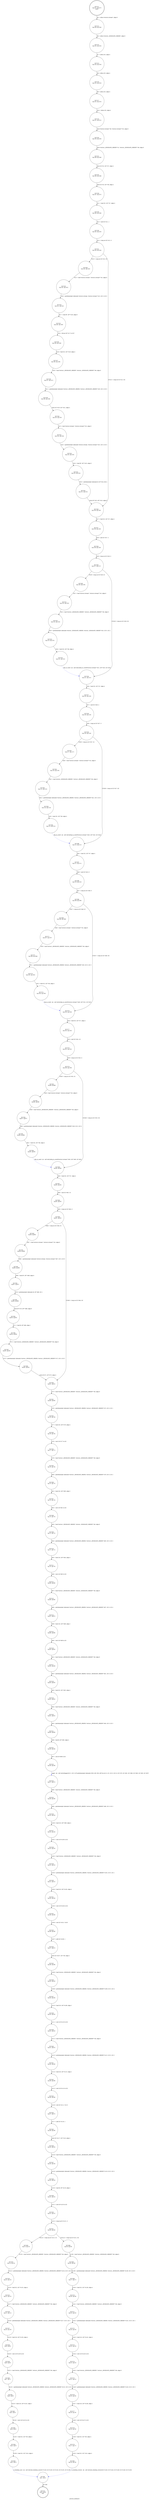digraph process_desksave {
label="process_desksave"
37310 [label="N37310\n(rp:0, ep:0)\nexit", shape="doublecircle"]
37311 [label="N37311\n(rp:157, ep:157)\nentry", shape="doublecircle"]
37311 -> 37313 [label="%5 = alloca %struct.stream*, align 8"]
37313 [label="N37313\n(rp:156, ep:156)", shape="circle"]
37313 -> 37314 [label="%6 = alloca %struct._DESKSAVE_ORDER*, align 8"]
37314 [label="N37314\n(rp:155, ep:155)", shape="circle"]
37314 -> 37315 [label="%7 = alloca i32, align 4"]
37315 [label="N37315\n(rp:154, ep:154)", shape="circle"]
37315 -> 37316 [label="%8 = alloca i32, align 4"]
37316 [label="N37316\n(rp:153, ep:153)", shape="circle"]
37316 -> 37317 [label="%9 = alloca i32, align 4"]
37317 [label="N37317\n(rp:152, ep:152)", shape="circle"]
37317 -> 37318 [label="%10 = alloca i32, align 4"]
37318 [label="N37318\n(rp:151, ep:151)", shape="circle"]
37318 -> 37320 [label="store %struct.stream* %0, %struct.stream** %5, align 8"]
37320 [label="N37320\n(rp:150, ep:150)", shape="circle"]
37320 -> 37322 [label="store %struct._DESKSAVE_ORDER* %1, %struct._DESKSAVE_ORDER** %6, align 8"]
37322 [label="N37322\n(rp:149, ep:149)", shape="circle"]
37322 -> 37324 [label="store i32 %2, i32* %7, align 4"]
37324 [label="N37324\n(rp:148, ep:148)", shape="circle"]
37324 -> 37328 [label="store i32 %3, i32* %8, align 4"]
37328 [label="N37328\n(rp:147, ep:147)", shape="circle"]
37328 -> 37329 [label="%11 = load i32, i32* %7, align 4"]
37329 [label="N37329\n(rp:146, ep:146)", shape="circle"]
37329 -> 37330 [label="%12 = and i32 %11, 1"]
37330 [label="N37330\n(rp:145, ep:145)", shape="circle"]
37330 -> 37331 [label="%13 = icmp ne i32 %12, 0"]
37331 [label="N37331\n(rp:144, ep:144)", shape="circle"]
37331 -> 37483 [label="[%13 = icmp ne i32 %12, 0]"]
37331 -> 37346 [label="[!(%13 = icmp ne i32 %12, 0)]"]
37333 [label="N37333\n(rp:142, ep:142)", shape="circle"]
37333 -> 37334 [label="%16 = getelementptr inbounds %struct.stream, %struct.stream* %15, i32 0, i32 0"]
37334 [label="N37334\n(rp:141, ep:141)", shape="circle"]
37334 -> 37335 [label="%17 = load i8*, i8** %16, align 8"]
37335 [label="N37335\n(rp:140, ep:140)", shape="circle"]
37335 -> 37336 [label="%18 = bitcast i8* %17 to i32*"]
37336 [label="N37336\n(rp:139, ep:139)", shape="circle"]
37336 -> 37337 [label="%19 = load i32, i32* %18, align 4"]
37337 [label="N37337\n(rp:138, ep:138)", shape="circle"]
37337 -> 37338 [label="%20 = load %struct._DESKSAVE_ORDER*, %struct._DESKSAVE_ORDER** %6, align 8"]
37338 [label="N37338\n(rp:137, ep:137)", shape="circle"]
37338 -> 37339 [label="%21 = getelementptr inbounds %struct._DESKSAVE_ORDER, %struct._DESKSAVE_ORDER* %20, i32 0, i32 0"]
37339 [label="N37339\n(rp:136, ep:136)", shape="circle"]
37339 -> 37340 [label="store i32 %19, i32* %21, align 4"]
37340 [label="N37340\n(rp:135, ep:135)", shape="circle"]
37340 -> 37341 [label="%22 = load %struct.stream*, %struct.stream** %5, align 8"]
37341 [label="N37341\n(rp:134, ep:134)", shape="circle"]
37341 -> 37342 [label="%23 = getelementptr inbounds %struct.stream, %struct.stream* %22, i32 0, i32 0"]
37342 [label="N37342\n(rp:133, ep:133)", shape="circle"]
37342 -> 37343 [label="%24 = load i8*, i8** %23, align 8"]
37343 [label="N37343\n(rp:132, ep:132)", shape="circle"]
37343 -> 37344 [label="%25 = getelementptr inbounds i8, i8* %24, i64 4"]
37344 [label="N37344\n(rp:131, ep:131)", shape="circle"]
37344 -> 37346 [label="store i8* %25, i8** %23, align 8"]
37346 [label="N37346\n(rp:130, ep:130)", shape="circle"]
37346 -> 37347 [label="%27 = load i32, i32* %7, align 4"]
37347 [label="N37347\n(rp:129, ep:129)", shape="circle"]
37347 -> 37348 [label="%28 = and i32 %27, 2"]
37348 [label="N37348\n(rp:128, ep:128)", shape="circle"]
37348 -> 37349 [label="%29 = icmp ne i32 %28, 0"]
37349 [label="N37349\n(rp:127, ep:127)", shape="circle"]
37349 -> 37485 [label="[%29 = icmp ne i32 %28, 0]"]
37349 -> 37356 [label="[!(%29 = icmp ne i32 %28, 0)]"]
37351 [label="N37351\n(rp:125, ep:125)", shape="circle"]
37351 -> 37352 [label="%32 = load %struct._DESKSAVE_ORDER*, %struct._DESKSAVE_ORDER** %6, align 8"]
37352 [label="N37352\n(rp:124, ep:124)", shape="circle"]
37352 -> 37353 [label="%33 = getelementptr inbounds %struct._DESKSAVE_ORDER, %struct._DESKSAVE_ORDER* %32, i32 0, i32 1"]
37353 [label="N37353\n(rp:123, ep:123)", shape="circle"]
37353 -> 37354 [label="%34 = load i32, i32* %8, align 4"]
37354 [label="N37354\n(rp:122, ep:122)", shape="circle"]
37354 -> 37356 [label="rdp_in_coord --@-- call void @rdp_in_coord(%struct.stream* %31, i16* %33, i32 %34)", style="dashed", color="blue"]
37356 [label="N37356\n(rp:121, ep:121)", shape="circle"]
37356 -> 37357 [label="%36 = load i32, i32* %7, align 4"]
37357 [label="N37357\n(rp:120, ep:120)", shape="circle"]
37357 -> 37358 [label="%37 = and i32 %36, 4"]
37358 [label="N37358\n(rp:119, ep:119)", shape="circle"]
37358 -> 37359 [label="%38 = icmp ne i32 %37, 0"]
37359 [label="N37359\n(rp:118, ep:118)", shape="circle"]
37359 -> 37487 [label="[%38 = icmp ne i32 %37, 0]"]
37359 -> 37366 [label="[!(%38 = icmp ne i32 %37, 0)]"]
37361 [label="N37361\n(rp:116, ep:116)", shape="circle"]
37361 -> 37362 [label="%41 = load %struct._DESKSAVE_ORDER*, %struct._DESKSAVE_ORDER** %6, align 8"]
37362 [label="N37362\n(rp:115, ep:115)", shape="circle"]
37362 -> 37363 [label="%42 = getelementptr inbounds %struct._DESKSAVE_ORDER, %struct._DESKSAVE_ORDER* %41, i32 0, i32 2"]
37363 [label="N37363\n(rp:114, ep:114)", shape="circle"]
37363 -> 37364 [label="%43 = load i32, i32* %8, align 4"]
37364 [label="N37364\n(rp:113, ep:113)", shape="circle"]
37364 -> 37366 [label="rdp_in_coord --@-- call void @rdp_in_coord(%struct.stream* %40, i16* %42, i32 %43)", style="dashed", color="blue"]
37366 [label="N37366\n(rp:112, ep:112)", shape="circle"]
37366 -> 37367 [label="%45 = load i32, i32* %7, align 4"]
37367 [label="N37367\n(rp:111, ep:111)", shape="circle"]
37367 -> 37368 [label="%46 = and i32 %45, 8"]
37368 [label="N37368\n(rp:110, ep:110)", shape="circle"]
37368 -> 37369 [label="%47 = icmp ne i32 %46, 0"]
37369 [label="N37369\n(rp:109, ep:109)", shape="circle"]
37369 -> 37489 [label="[%47 = icmp ne i32 %46, 0]"]
37369 -> 37376 [label="[!(%47 = icmp ne i32 %46, 0)]"]
37371 [label="N37371\n(rp:107, ep:107)", shape="circle"]
37371 -> 37372 [label="%50 = load %struct._DESKSAVE_ORDER*, %struct._DESKSAVE_ORDER** %6, align 8"]
37372 [label="N37372\n(rp:106, ep:106)", shape="circle"]
37372 -> 37373 [label="%51 = getelementptr inbounds %struct._DESKSAVE_ORDER, %struct._DESKSAVE_ORDER* %50, i32 0, i32 3"]
37373 [label="N37373\n(rp:105, ep:105)", shape="circle"]
37373 -> 37374 [label="%52 = load i32, i32* %8, align 4"]
37374 [label="N37374\n(rp:104, ep:104)", shape="circle"]
37374 -> 37376 [label="rdp_in_coord --@-- call void @rdp_in_coord(%struct.stream* %49, i16* %51, i32 %52)", style="dashed", color="blue"]
37376 [label="N37376\n(rp:103, ep:103)", shape="circle"]
37376 -> 37377 [label="%54 = load i32, i32* %7, align 4"]
37377 [label="N37377\n(rp:102, ep:102)", shape="circle"]
37377 -> 37378 [label="%55 = and i32 %54, 16"]
37378 [label="N37378\n(rp:101, ep:101)", shape="circle"]
37378 -> 37379 [label="%56 = icmp ne i32 %55, 0"]
37379 [label="N37379\n(rp:100, ep:100)", shape="circle"]
37379 -> 37491 [label="[%56 = icmp ne i32 %55, 0]"]
37379 -> 37386 [label="[!(%56 = icmp ne i32 %55, 0)]"]
37381 [label="N37381\n(rp:98, ep:98)", shape="circle"]
37381 -> 37382 [label="%59 = load %struct._DESKSAVE_ORDER*, %struct._DESKSAVE_ORDER** %6, align 8"]
37382 [label="N37382\n(rp:97, ep:97)", shape="circle"]
37382 -> 37383 [label="%60 = getelementptr inbounds %struct._DESKSAVE_ORDER, %struct._DESKSAVE_ORDER* %59, i32 0, i32 4"]
37383 [label="N37383\n(rp:96, ep:96)", shape="circle"]
37383 -> 37384 [label="%61 = load i32, i32* %8, align 4"]
37384 [label="N37384\n(rp:95, ep:95)", shape="circle"]
37384 -> 37386 [label="rdp_in_coord --@-- call void @rdp_in_coord(%struct.stream* %58, i16* %60, i32 %61)", style="dashed", color="blue"]
37386 [label="N37386\n(rp:94, ep:94)", shape="circle"]
37386 -> 37387 [label="%63 = load i32, i32* %7, align 4"]
37387 [label="N37387\n(rp:93, ep:93)", shape="circle"]
37387 -> 37388 [label="%64 = and i32 %63, 32"]
37388 [label="N37388\n(rp:92, ep:92)", shape="circle"]
37388 -> 37389 [label="%65 = icmp ne i32 %64, 0"]
37389 [label="N37389\n(rp:91, ep:91)", shape="circle"]
37389 -> 37493 [label="[%65 = icmp ne i32 %64, 0]"]
37389 -> 37400 [label="[!(%65 = icmp ne i32 %64, 0)]"]
37391 [label="N37391\n(rp:89, ep:89)", shape="circle"]
37391 -> 37392 [label="%68 = getelementptr inbounds %struct.stream, %struct.stream* %67, i32 0, i32 0"]
37392 [label="N37392\n(rp:88, ep:88)", shape="circle"]
37392 -> 37393 [label="%69 = load i8*, i8** %68, align 8"]
37393 [label="N37393\n(rp:87, ep:87)", shape="circle"]
37393 -> 37394 [label="%70 = getelementptr inbounds i8, i8* %69, i32 1"]
37394 [label="N37394\n(rp:86, ep:86)", shape="circle"]
37394 -> 37395 [label="store i8* %70, i8** %68, align 8"]
37395 [label="N37395\n(rp:85, ep:85)", shape="circle"]
37395 -> 37396 [label="%71 = load i8, i8* %69, align 1"]
37396 [label="N37396\n(rp:84, ep:84)", shape="circle"]
37396 -> 37397 [label="%72 = load %struct._DESKSAVE_ORDER*, %struct._DESKSAVE_ORDER** %6, align 8"]
37397 [label="N37397\n(rp:83, ep:83)", shape="circle"]
37397 -> 37398 [label="%73 = getelementptr inbounds %struct._DESKSAVE_ORDER, %struct._DESKSAVE_ORDER* %72, i32 0, i32 5"]
37398 [label="N37398\n(rp:82, ep:82)", shape="circle"]
37398 -> 37400 [label="store i8 %71, i8* %73, align 4"]
37400 [label="N37400\n(rp:81, ep:81)", shape="circle"]
37400 -> 37401 [label="%75 = load %struct._DESKSAVE_ORDER*, %struct._DESKSAVE_ORDER** %6, align 8"]
37401 [label="N37401\n(rp:80, ep:80)", shape="circle"]
37401 -> 37402 [label="%76 = getelementptr inbounds %struct._DESKSAVE_ORDER, %struct._DESKSAVE_ORDER* %75, i32 0, i32 1"]
37402 [label="N37402\n(rp:79, ep:79)", shape="circle"]
37402 -> 37403 [label="%77 = load i16, i16* %76, align 4"]
37403 [label="N37403\n(rp:78, ep:78)", shape="circle"]
37403 -> 37404 [label="%78 = sext i16 %77 to i32"]
37404 [label="N37404\n(rp:77, ep:77)", shape="circle"]
37404 -> 37405 [label="%79 = load %struct._DESKSAVE_ORDER*, %struct._DESKSAVE_ORDER** %6, align 8"]
37405 [label="N37405\n(rp:76, ep:76)", shape="circle"]
37405 -> 37406 [label="%80 = getelementptr inbounds %struct._DESKSAVE_ORDER, %struct._DESKSAVE_ORDER* %79, i32 0, i32 2"]
37406 [label="N37406\n(rp:75, ep:75)", shape="circle"]
37406 -> 37407 [label="%81 = load i16, i16* %80, align 2"]
37407 [label="N37407\n(rp:74, ep:74)", shape="circle"]
37407 -> 37408 [label="%82 = sext i16 %81 to i32"]
37408 [label="N37408\n(rp:73, ep:73)", shape="circle"]
37408 -> 37409 [label="%83 = load %struct._DESKSAVE_ORDER*, %struct._DESKSAVE_ORDER** %6, align 8"]
37409 [label="N37409\n(rp:72, ep:72)", shape="circle"]
37409 -> 37410 [label="%84 = getelementptr inbounds %struct._DESKSAVE_ORDER, %struct._DESKSAVE_ORDER* %83, i32 0, i32 3"]
37410 [label="N37410\n(rp:71, ep:71)", shape="circle"]
37410 -> 37411 [label="%85 = load i16, i16* %84, align 4"]
37411 [label="N37411\n(rp:70, ep:70)", shape="circle"]
37411 -> 37412 [label="%86 = sext i16 %85 to i32"]
37412 [label="N37412\n(rp:69, ep:69)", shape="circle"]
37412 -> 37413 [label="%87 = load %struct._DESKSAVE_ORDER*, %struct._DESKSAVE_ORDER** %6, align 8"]
37413 [label="N37413\n(rp:68, ep:68)", shape="circle"]
37413 -> 37414 [label="%88 = getelementptr inbounds %struct._DESKSAVE_ORDER, %struct._DESKSAVE_ORDER* %87, i32 0, i32 4"]
37414 [label="N37414\n(rp:67, ep:67)", shape="circle"]
37414 -> 37415 [label="%89 = load i16, i16* %88, align 2"]
37415 [label="N37415\n(rp:66, ep:66)", shape="circle"]
37415 -> 37416 [label="%90 = sext i16 %89 to i32"]
37416 [label="N37416\n(rp:65, ep:65)", shape="circle"]
37416 -> 37417 [label="%91 = load %struct._DESKSAVE_ORDER*, %struct._DESKSAVE_ORDER** %6, align 8"]
37417 [label="N37417\n(rp:64, ep:64)", shape="circle"]
37417 -> 37418 [label="%92 = getelementptr inbounds %struct._DESKSAVE_ORDER, %struct._DESKSAVE_ORDER* %91, i32 0, i32 0"]
37418 [label="N37418\n(rp:63, ep:63)", shape="circle"]
37418 -> 37419 [label="%93 = load i32, i32* %92, align 4"]
37419 [label="N37419\n(rp:62, ep:62)", shape="circle"]
37419 -> 37420 [label="%94 = load %struct._DESKSAVE_ORDER*, %struct._DESKSAVE_ORDER** %6, align 8"]
37420 [label="N37420\n(rp:61, ep:61)", shape="circle"]
37420 -> 37421 [label="%95 = getelementptr inbounds %struct._DESKSAVE_ORDER, %struct._DESKSAVE_ORDER* %94, i32 0, i32 5"]
37421 [label="N37421\n(rp:60, ep:60)", shape="circle"]
37421 -> 37422 [label="%96 = load i8, i8* %95, align 4"]
37422 [label="N37422\n(rp:59, ep:59)", shape="circle"]
37422 -> 37423 [label="%97 = zext i8 %96 to i32"]
37423 [label="N37423\n(rp:58, ep:58)", shape="circle"]
37423 -> 37424 [label="logger --@-- call void @logger(i32 5, i32 0, i8* getelementptr inbounds ([58 x i8], [58 x i8]* @.str.21.122, i32 0, i32 0), i32 %78, i32 %82, i32 %86, i32 %90, i32 %93, i32 %97)", style="dashed", color="blue"]
37424 [label="N37424\n(rp:57, ep:57)", shape="circle"]
37424 -> 37425 [label="%98 = load %struct._DESKSAVE_ORDER*, %struct._DESKSAVE_ORDER** %6, align 8"]
37425 [label="N37425\n(rp:56, ep:56)", shape="circle"]
37425 -> 37426 [label="%99 = getelementptr inbounds %struct._DESKSAVE_ORDER, %struct._DESKSAVE_ORDER* %98, i32 0, i32 3"]
37426 [label="N37426\n(rp:55, ep:55)", shape="circle"]
37426 -> 37427 [label="%100 = load i16, i16* %99, align 4"]
37427 [label="N37427\n(rp:54, ep:54)", shape="circle"]
37427 -> 37428 [label="%101 = sext i16 %100 to i32"]
37428 [label="N37428\n(rp:53, ep:53)", shape="circle"]
37428 -> 37429 [label="%102 = load %struct._DESKSAVE_ORDER*, %struct._DESKSAVE_ORDER** %6, align 8"]
37429 [label="N37429\n(rp:52, ep:52)", shape="circle"]
37429 -> 37430 [label="%103 = getelementptr inbounds %struct._DESKSAVE_ORDER, %struct._DESKSAVE_ORDER* %102, i32 0, i32 1"]
37430 [label="N37430\n(rp:51, ep:51)", shape="circle"]
37430 -> 37431 [label="%104 = load i16, i16* %103, align 4"]
37431 [label="N37431\n(rp:50, ep:50)", shape="circle"]
37431 -> 37432 [label="%105 = sext i16 %104 to i32"]
37432 [label="N37432\n(rp:49, ep:49)", shape="circle"]
37432 -> 37433 [label="%106 = sub i32 %101, %105"]
37433 [label="N37433\n(rp:48, ep:48)", shape="circle"]
37433 -> 37434 [label="%107 = add i32 %106, 1"]
37434 [label="N37434\n(rp:47, ep:47)", shape="circle"]
37434 -> 37435 [label="store i32 %107, i32* %9, align 4"]
37435 [label="N37435\n(rp:46, ep:46)", shape="circle"]
37435 -> 37436 [label="%108 = load %struct._DESKSAVE_ORDER*, %struct._DESKSAVE_ORDER** %6, align 8"]
37436 [label="N37436\n(rp:45, ep:45)", shape="circle"]
37436 -> 37437 [label="%109 = getelementptr inbounds %struct._DESKSAVE_ORDER, %struct._DESKSAVE_ORDER* %108, i32 0, i32 4"]
37437 [label="N37437\n(rp:44, ep:44)", shape="circle"]
37437 -> 37438 [label="%110 = load i16, i16* %109, align 2"]
37438 [label="N37438\n(rp:43, ep:43)", shape="circle"]
37438 -> 37439 [label="%111 = sext i16 %110 to i32"]
37439 [label="N37439\n(rp:42, ep:42)", shape="circle"]
37439 -> 37440 [label="%112 = load %struct._DESKSAVE_ORDER*, %struct._DESKSAVE_ORDER** %6, align 8"]
37440 [label="N37440\n(rp:41, ep:41)", shape="circle"]
37440 -> 37441 [label="%113 = getelementptr inbounds %struct._DESKSAVE_ORDER, %struct._DESKSAVE_ORDER* %112, i32 0, i32 2"]
37441 [label="N37441\n(rp:40, ep:40)", shape="circle"]
37441 -> 37442 [label="%114 = load i16, i16* %113, align 2"]
37442 [label="N37442\n(rp:39, ep:39)", shape="circle"]
37442 -> 37443 [label="%115 = sext i16 %114 to i32"]
37443 [label="N37443\n(rp:38, ep:38)", shape="circle"]
37443 -> 37444 [label="%116 = sub i32 %111, %115"]
37444 [label="N37444\n(rp:37, ep:37)", shape="circle"]
37444 -> 37445 [label="%117 = add i32 %116, 1"]
37445 [label="N37445\n(rp:36, ep:36)", shape="circle"]
37445 -> 37446 [label="store i32 %117, i32* %10, align 4"]
37446 [label="N37446\n(rp:35, ep:35)", shape="circle"]
37446 -> 37447 [label="%118 = load %struct._DESKSAVE_ORDER*, %struct._DESKSAVE_ORDER** %6, align 8"]
37447 [label="N37447\n(rp:34, ep:34)", shape="circle"]
37447 -> 37448 [label="%119 = getelementptr inbounds %struct._DESKSAVE_ORDER, %struct._DESKSAVE_ORDER* %118, i32 0, i32 5"]
37448 [label="N37448\n(rp:33, ep:33)", shape="circle"]
37448 -> 37449 [label="%120 = load i8, i8* %119, align 4"]
37449 [label="N37449\n(rp:32, ep:32)", shape="circle"]
37449 -> 37450 [label="%121 = zext i8 %120 to i32"]
37450 [label="N37450\n(rp:31, ep:31)", shape="circle"]
37450 -> 37451 [label="%122 = icmp eq i32 %121, 0"]
37451 [label="N37451\n(rp:30, ep:30)", shape="circle"]
37451 -> 37495 [label="[%122 = icmp eq i32 %121, 0]"]
37451 -> 37496 [label="[!(%122 = icmp eq i32 %121, 0)]"]
37453 [label="N37453\n(rp:14, ep:14)", shape="circle"]
37453 -> 37454 [label="%125 = getelementptr inbounds %struct._DESKSAVE_ORDER, %struct._DESKSAVE_ORDER* %124, i32 0, i32 0"]
37454 [label="N37454\n(rp:13, ep:13)", shape="circle"]
37454 -> 37455 [label="%126 = load i32, i32* %125, align 4"]
37455 [label="N37455\n(rp:12, ep:12)", shape="circle"]
37455 -> 37456 [label="%127 = load %struct._DESKSAVE_ORDER*, %struct._DESKSAVE_ORDER** %6, align 8"]
37456 [label="N37456\n(rp:11, ep:11)", shape="circle"]
37456 -> 37457 [label="%128 = getelementptr inbounds %struct._DESKSAVE_ORDER, %struct._DESKSAVE_ORDER* %127, i32 0, i32 1"]
37457 [label="N37457\n(rp:10, ep:10)", shape="circle"]
37457 -> 37458 [label="%129 = load i16, i16* %128, align 4"]
37458 [label="N37458\n(rp:9, ep:9)", shape="circle"]
37458 -> 37459 [label="%130 = sext i16 %129 to i32"]
37459 [label="N37459\n(rp:8, ep:8)", shape="circle"]
37459 -> 37460 [label="%131 = load %struct._DESKSAVE_ORDER*, %struct._DESKSAVE_ORDER** %6, align 8"]
37460 [label="N37460\n(rp:7, ep:7)", shape="circle"]
37460 -> 37461 [label="%132 = getelementptr inbounds %struct._DESKSAVE_ORDER, %struct._DESKSAVE_ORDER* %131, i32 0, i32 2"]
37461 [label="N37461\n(rp:6, ep:6)", shape="circle"]
37461 -> 37462 [label="%133 = load i16, i16* %132, align 2"]
37462 [label="N37462\n(rp:5, ep:5)", shape="circle"]
37462 -> 37463 [label="%134 = sext i16 %133 to i32"]
37463 [label="N37463\n(rp:4, ep:4)", shape="circle"]
37463 -> 37464 [label="%135 = load i32, i32* %9, align 4"]
37464 [label="N37464\n(rp:3, ep:3)", shape="circle"]
37464 -> 37465 [label="%136 = load i32, i32* %10, align 4"]
37465 [label="N37465\n(rp:2, ep:2)", shape="circle"]
37465 -> 37482 [label="ui_desktop_save --@-- call void @ui_desktop_save(i32 %126, i32 %130, i32 %134, i32 %135, i32 %136)", style="dashed", color="blue"]
37468 [label="N37468\n(rp:28, ep:28)", shape="circle"]
37468 -> 37469 [label="%139 = getelementptr inbounds %struct._DESKSAVE_ORDER, %struct._DESKSAVE_ORDER* %138, i32 0, i32 0"]
37469 [label="N37469\n(rp:27, ep:27)", shape="circle"]
37469 -> 37470 [label="%140 = load i32, i32* %139, align 4"]
37470 [label="N37470\n(rp:26, ep:26)", shape="circle"]
37470 -> 37471 [label="%141 = load %struct._DESKSAVE_ORDER*, %struct._DESKSAVE_ORDER** %6, align 8"]
37471 [label="N37471\n(rp:25, ep:25)", shape="circle"]
37471 -> 37472 [label="%142 = getelementptr inbounds %struct._DESKSAVE_ORDER, %struct._DESKSAVE_ORDER* %141, i32 0, i32 1"]
37472 [label="N37472\n(rp:24, ep:24)", shape="circle"]
37472 -> 37473 [label="%143 = load i16, i16* %142, align 4"]
37473 [label="N37473\n(rp:23, ep:23)", shape="circle"]
37473 -> 37474 [label="%144 = sext i16 %143 to i32"]
37474 [label="N37474\n(rp:22, ep:22)", shape="circle"]
37474 -> 37475 [label="%145 = load %struct._DESKSAVE_ORDER*, %struct._DESKSAVE_ORDER** %6, align 8"]
37475 [label="N37475\n(rp:21, ep:21)", shape="circle"]
37475 -> 37476 [label="%146 = getelementptr inbounds %struct._DESKSAVE_ORDER, %struct._DESKSAVE_ORDER* %145, i32 0, i32 2"]
37476 [label="N37476\n(rp:20, ep:20)", shape="circle"]
37476 -> 37477 [label="%147 = load i16, i16* %146, align 2"]
37477 [label="N37477\n(rp:19, ep:19)", shape="circle"]
37477 -> 37478 [label="%148 = sext i16 %147 to i32"]
37478 [label="N37478\n(rp:18, ep:18)", shape="circle"]
37478 -> 37479 [label="%149 = load i32, i32* %9, align 4"]
37479 [label="N37479\n(rp:17, ep:17)", shape="circle"]
37479 -> 37480 [label="%150 = load i32, i32* %10, align 4"]
37480 [label="N37480\n(rp:16, ep:16)", shape="circle"]
37480 -> 37482 [label="ui_desktop_restore --@-- call void @ui_desktop_restore(i32 %140, i32 %144, i32 %148, i32 %149, i32 %150)", style="dashed", color="blue"]
37482 [label="N37482\n(rp:1, ep:1)", shape="circle"]
37482 -> 37310 [label="ret void"]
37483 [label="N37483\n(rp:143, ep:143)", shape="circle"]
37483 -> 37333 [label="%15 = load %struct.stream*, %struct.stream** %5, align 8"]
37485 [label="N37485\n(rp:126, ep:126)", shape="circle"]
37485 -> 37351 [label="%31 = load %struct.stream*, %struct.stream** %5, align 8"]
37487 [label="N37487\n(rp:117, ep:117)", shape="circle"]
37487 -> 37361 [label="%40 = load %struct.stream*, %struct.stream** %5, align 8"]
37489 [label="N37489\n(rp:108, ep:108)", shape="circle"]
37489 -> 37371 [label="%49 = load %struct.stream*, %struct.stream** %5, align 8"]
37491 [label="N37491\n(rp:99, ep:99)", shape="circle"]
37491 -> 37381 [label="%58 = load %struct.stream*, %struct.stream** %5, align 8"]
37493 [label="N37493\n(rp:90, ep:90)", shape="circle"]
37493 -> 37391 [label="%67 = load %struct.stream*, %struct.stream** %5, align 8"]
37495 [label="N37495\n(rp:15, ep:15)", shape="circle"]
37495 -> 37453 [label="%124 = load %struct._DESKSAVE_ORDER*, %struct._DESKSAVE_ORDER** %6, align 8"]
37496 [label="N37496\n(rp:29, ep:29)", shape="circle"]
37496 -> 37468 [label="%138 = load %struct._DESKSAVE_ORDER*, %struct._DESKSAVE_ORDER** %6, align 8"]
}
